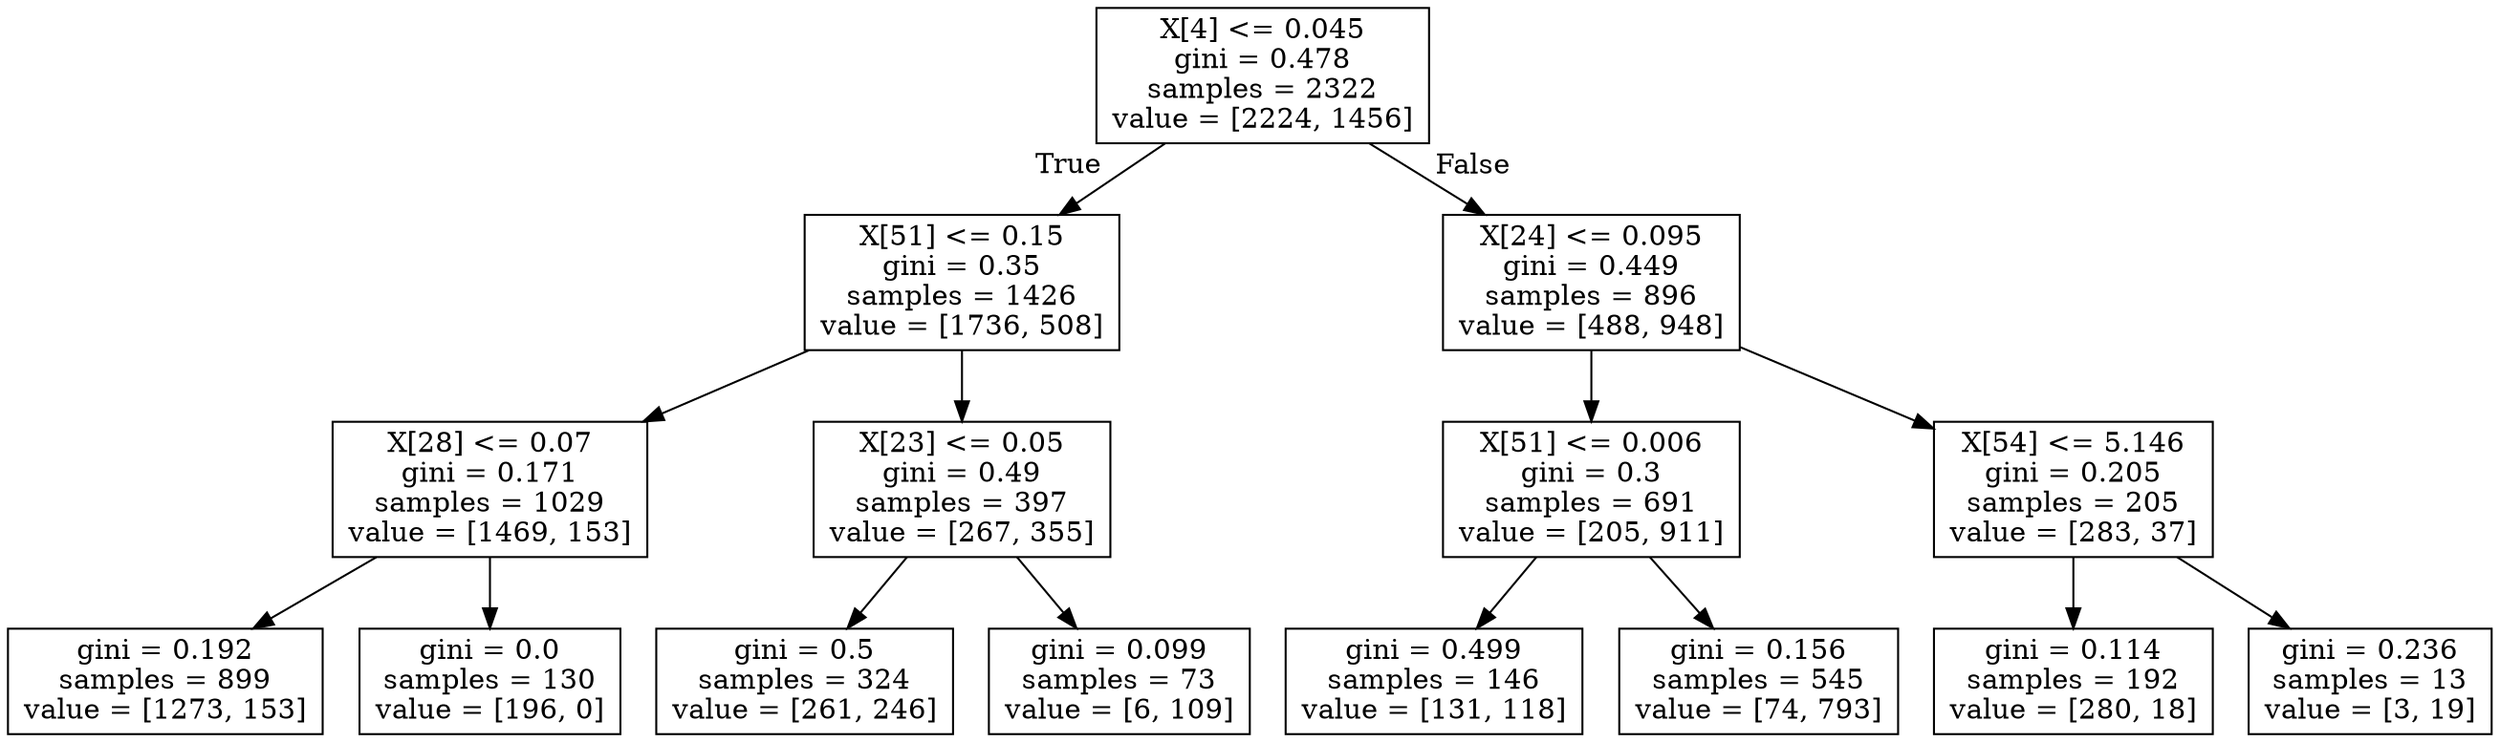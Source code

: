 digraph Tree {
node [shape=box] ;
0 [label="X[4] <= 0.045\ngini = 0.478\nsamples = 2322\nvalue = [2224, 1456]"] ;
1 [label="X[51] <= 0.15\ngini = 0.35\nsamples = 1426\nvalue = [1736, 508]"] ;
0 -> 1 [labeldistance=2.5, labelangle=45, headlabel="True"] ;
2 [label="X[28] <= 0.07\ngini = 0.171\nsamples = 1029\nvalue = [1469, 153]"] ;
1 -> 2 ;
3 [label="gini = 0.192\nsamples = 899\nvalue = [1273, 153]"] ;
2 -> 3 ;
4 [label="gini = 0.0\nsamples = 130\nvalue = [196, 0]"] ;
2 -> 4 ;
5 [label="X[23] <= 0.05\ngini = 0.49\nsamples = 397\nvalue = [267, 355]"] ;
1 -> 5 ;
6 [label="gini = 0.5\nsamples = 324\nvalue = [261, 246]"] ;
5 -> 6 ;
7 [label="gini = 0.099\nsamples = 73\nvalue = [6, 109]"] ;
5 -> 7 ;
8 [label="X[24] <= 0.095\ngini = 0.449\nsamples = 896\nvalue = [488, 948]"] ;
0 -> 8 [labeldistance=2.5, labelangle=-45, headlabel="False"] ;
9 [label="X[51] <= 0.006\ngini = 0.3\nsamples = 691\nvalue = [205, 911]"] ;
8 -> 9 ;
10 [label="gini = 0.499\nsamples = 146\nvalue = [131, 118]"] ;
9 -> 10 ;
11 [label="gini = 0.156\nsamples = 545\nvalue = [74, 793]"] ;
9 -> 11 ;
12 [label="X[54] <= 5.146\ngini = 0.205\nsamples = 205\nvalue = [283, 37]"] ;
8 -> 12 ;
13 [label="gini = 0.114\nsamples = 192\nvalue = [280, 18]"] ;
12 -> 13 ;
14 [label="gini = 0.236\nsamples = 13\nvalue = [3, 19]"] ;
12 -> 14 ;
}